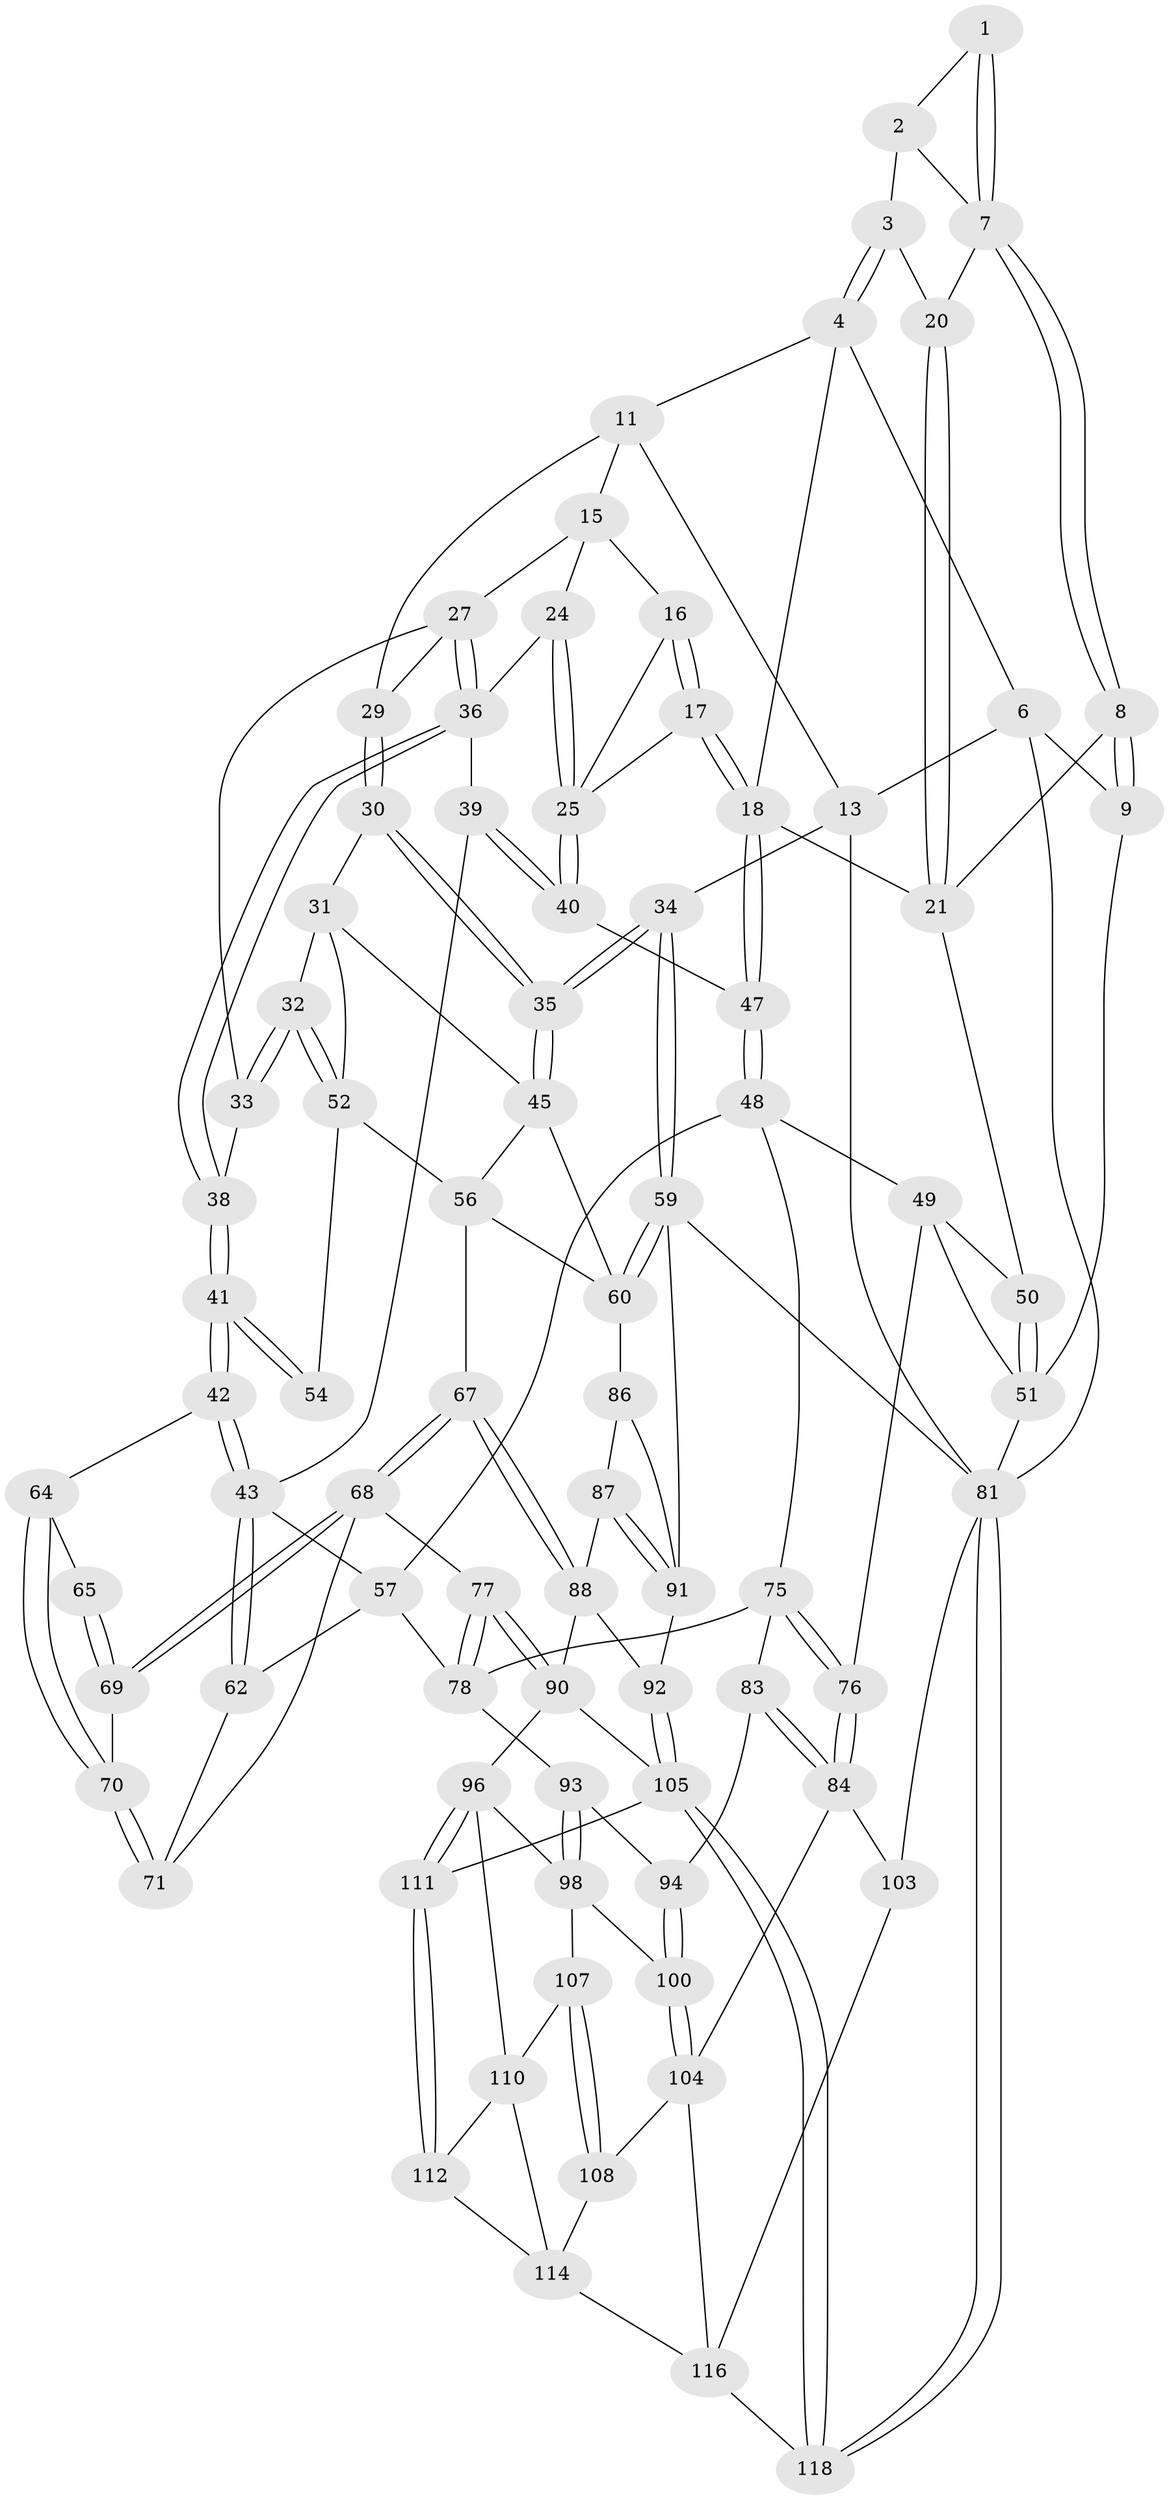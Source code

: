 // original degree distribution, {3: 0.025423728813559324, 4: 0.211864406779661, 6: 0.211864406779661, 5: 0.5508474576271186}
// Generated by graph-tools (version 1.1) at 2025/11/02/27/25 16:11:54]
// undirected, 82 vertices, 190 edges
graph export_dot {
graph [start="1"]
  node [color=gray90,style=filled];
  1 [pos="+0.08914484230063273+0"];
  2 [pos="+0.14866672386737337+0.03551204257176589"];
  3 [pos="+0.1599167744384104+0.0599666715224991"];
  4 [pos="+0.2661271674886786+0.1395057770548049",super="+5"];
  6 [pos="+0.0517688291145631+0",super="+10"];
  7 [pos="+0.04586161205116272+0.10294154021922258",super="+14"];
  8 [pos="+0+0.13368833088346635"];
  9 [pos="+0+0.10210364320446698"];
  11 [pos="+0.5150088356722847+0",super="+12"];
  13 [pos="+1+0"];
  15 [pos="+0.5193430183882928+0",super="+23"];
  16 [pos="+0.48698318387879225+0.00241409825344487"];
  17 [pos="+0.32333975751921873+0.1865346333684703"];
  18 [pos="+0.29935184130987974+0.19773893998433162",super="+19"];
  20 [pos="+0.10021921814538241+0.14485795621136247"];
  21 [pos="+0.10211572819842525+0.20044137976152582",super="+22"];
  24 [pos="+0.5358971391925879+0.15118092515898798"];
  25 [pos="+0.5075598407391273+0.23010404088264963",super="+26"];
  27 [pos="+0.6502728878513145+0.1374526898774346",super="+28"];
  29 [pos="+0.8971407502015367+0"];
  30 [pos="+0.9170334900205326+0.16778202671711387"];
  31 [pos="+0.9083257990076652+0.1904050970819255",super="+46"];
  32 [pos="+0.8190907863693687+0.2563854817173693"];
  33 [pos="+0.7593820564920613+0.21596944012431485"];
  34 [pos="+1+0.32640316395633157"];
  35 [pos="+1+0.3213506599659934"];
  36 [pos="+0.6519686931506483+0.15794464896783364",super="+37"];
  38 [pos="+0.7194823145318419+0.2267403548667138"];
  39 [pos="+0.5350559886185832+0.30124321909984436"];
  40 [pos="+0.5174175083492025+0.28206054420969073"];
  41 [pos="+0.7130856114622779+0.23681396749634306"];
  42 [pos="+0.6335083543390665+0.35192127737205664"];
  43 [pos="+0.5920891915016065+0.35455291706890224",super="+44"];
  45 [pos="+1+0.3248896564278664",super="+55"];
  47 [pos="+0.30341874562796467+0.2569090219417081"];
  48 [pos="+0.248691822420837+0.38017209439069194",super="+58"];
  49 [pos="+0.18160015182494024+0.3556029266873587",super="+72"];
  50 [pos="+0.09342089377977957+0.2930396077825568"];
  51 [pos="+0+0.37756822644126525",super="+73"];
  52 [pos="+0.8325919808016466+0.29776129169852256",super="+53"];
  54 [pos="+0.8073599306430295+0.37952008965466116"];
  56 [pos="+0.8267228433830701+0.3817382701869537",super="+66"];
  57 [pos="+0.4695704988754305+0.3813059123358401",super="+63"];
  59 [pos="+1+0.5861382578030176",super="+82"];
  60 [pos="+1+0.5844041795095224",super="+61"];
  62 [pos="+0.5740721370774554+0.4581799191673177"];
  64 [pos="+0.6591708446853499+0.36713239210407966"];
  65 [pos="+0.7466608194656325+0.38502424624996"];
  67 [pos="+0.8241841027773472+0.580486708333701"];
  68 [pos="+0.817204298511915+0.5782669816946681",super="+74"];
  69 [pos="+0.7452762038827194+0.498859163688862"];
  70 [pos="+0.6898913162478308+0.4829940120716166"];
  71 [pos="+0.6508056468866584+0.5399303772791326"];
  75 [pos="+0.26961201291184156+0.44143343040209154",super="+80"];
  76 [pos="+0.061415459015271665+0.6081818932436014"];
  77 [pos="+0.560594543151452+0.6893134566443168"];
  78 [pos="+0.4566390979791444+0.6162023636010625",super="+79"];
  81 [pos="+1+1",super="+85"];
  83 [pos="+0.22228136070485988+0.7309070182973834"];
  84 [pos="+0.16853850296921902+0.755193240840688",super="+102"];
  86 [pos="+0.9005116647216819+0.75209759376491"];
  87 [pos="+0.8303787597653257+0.6543446589086364"];
  88 [pos="+0.815761380653788+0.6162936855744762",super="+89"];
  90 [pos="+0.5634500009382334+0.6957936325582617",super="+95"];
  91 [pos="+0.812469195446374+0.8304398846886518",super="+101"];
  92 [pos="+0.7598150319757946+0.8349515511784982"];
  93 [pos="+0.36523003687567657+0.7052055437411848"];
  94 [pos="+0.3299693792829366+0.7242519632290587"];
  96 [pos="+0.48744095483178396+0.8146698616723148",super="+97"];
  98 [pos="+0.42509951802801565+0.8196240343467991",super="+99"];
  100 [pos="+0.3513667827244996+0.8162092097329664"];
  103 [pos="+0+1"];
  104 [pos="+0.3135128082197703+0.8643205645078605",super="+109"];
  105 [pos="+0.6773862154907759+0.976456371900173",super="+106"];
  107 [pos="+0.3778080912610574+0.8674624081517501"];
  108 [pos="+0.37122814602647547+0.877863517786685"];
  110 [pos="+0.4283536828327136+0.856801982745347",super="+113"];
  111 [pos="+0.5058356321953011+0.8936426475950694"];
  112 [pos="+0.4503724309085483+0.9665923274287381"];
  114 [pos="+0.3848757661461172+0.8861373338894513",super="+115"];
  116 [pos="+0.3966564101492881+1",super="+117"];
  118 [pos="+0.6805935596762767+1"];
  1 -- 2;
  1 -- 7;
  1 -- 7;
  2 -- 3;
  2 -- 7;
  3 -- 4;
  3 -- 4;
  3 -- 20;
  4 -- 18;
  4 -- 11;
  4 -- 6;
  6 -- 81;
  6 -- 9;
  6 -- 13;
  7 -- 8;
  7 -- 8;
  7 -- 20;
  8 -- 9;
  8 -- 9;
  8 -- 21;
  9 -- 51;
  11 -- 15;
  11 -- 13;
  11 -- 29;
  13 -- 34;
  13 -- 81;
  15 -- 16;
  15 -- 24;
  15 -- 27;
  16 -- 17;
  16 -- 17;
  16 -- 25;
  17 -- 18;
  17 -- 18;
  17 -- 25;
  18 -- 47;
  18 -- 47;
  18 -- 21;
  20 -- 21;
  20 -- 21;
  21 -- 50;
  24 -- 25;
  24 -- 25;
  24 -- 36;
  25 -- 40;
  25 -- 40;
  27 -- 36;
  27 -- 36;
  27 -- 33;
  27 -- 29;
  29 -- 30;
  29 -- 30;
  30 -- 31;
  30 -- 35;
  30 -- 35;
  31 -- 32;
  31 -- 52;
  31 -- 45;
  32 -- 33;
  32 -- 33;
  32 -- 52;
  32 -- 52;
  33 -- 38;
  34 -- 35;
  34 -- 35;
  34 -- 59;
  34 -- 59;
  35 -- 45;
  35 -- 45;
  36 -- 38;
  36 -- 38;
  36 -- 39;
  38 -- 41;
  38 -- 41;
  39 -- 40;
  39 -- 40;
  39 -- 43;
  40 -- 47;
  41 -- 42;
  41 -- 42;
  41 -- 54;
  41 -- 54;
  42 -- 43;
  42 -- 43;
  42 -- 64;
  43 -- 62;
  43 -- 62;
  43 -- 57;
  45 -- 56;
  45 -- 60;
  47 -- 48;
  47 -- 48;
  48 -- 49;
  48 -- 57;
  48 -- 75;
  49 -- 50;
  49 -- 76;
  49 -- 51;
  50 -- 51;
  50 -- 51;
  51 -- 81;
  52 -- 56;
  52 -- 54;
  56 -- 67;
  56 -- 60;
  57 -- 62;
  57 -- 78;
  59 -- 60;
  59 -- 60;
  59 -- 81;
  59 -- 91;
  60 -- 86;
  62 -- 71;
  64 -- 65;
  64 -- 70;
  64 -- 70;
  65 -- 69;
  65 -- 69;
  67 -- 68;
  67 -- 68;
  67 -- 88;
  67 -- 88;
  68 -- 69;
  68 -- 69;
  68 -- 77;
  68 -- 71;
  69 -- 70;
  70 -- 71;
  70 -- 71;
  75 -- 76;
  75 -- 76;
  75 -- 83;
  75 -- 78;
  76 -- 84;
  76 -- 84;
  77 -- 78;
  77 -- 78;
  77 -- 90;
  77 -- 90;
  78 -- 93;
  81 -- 118;
  81 -- 118;
  81 -- 103;
  83 -- 84;
  83 -- 84;
  83 -- 94;
  84 -- 104;
  84 -- 103;
  86 -- 87;
  86 -- 91;
  87 -- 88;
  87 -- 91;
  87 -- 91;
  88 -- 90;
  88 -- 92;
  90 -- 96;
  90 -- 105;
  91 -- 92;
  92 -- 105;
  92 -- 105;
  93 -- 94;
  93 -- 98;
  93 -- 98;
  94 -- 100;
  94 -- 100;
  96 -- 111;
  96 -- 111;
  96 -- 98;
  96 -- 110;
  98 -- 107;
  98 -- 100;
  100 -- 104;
  100 -- 104;
  103 -- 116;
  104 -- 108;
  104 -- 116;
  105 -- 118;
  105 -- 118;
  105 -- 111;
  107 -- 108;
  107 -- 108;
  107 -- 110;
  108 -- 114;
  110 -- 112;
  110 -- 114;
  111 -- 112;
  111 -- 112;
  112 -- 114;
  114 -- 116;
  116 -- 118;
}

